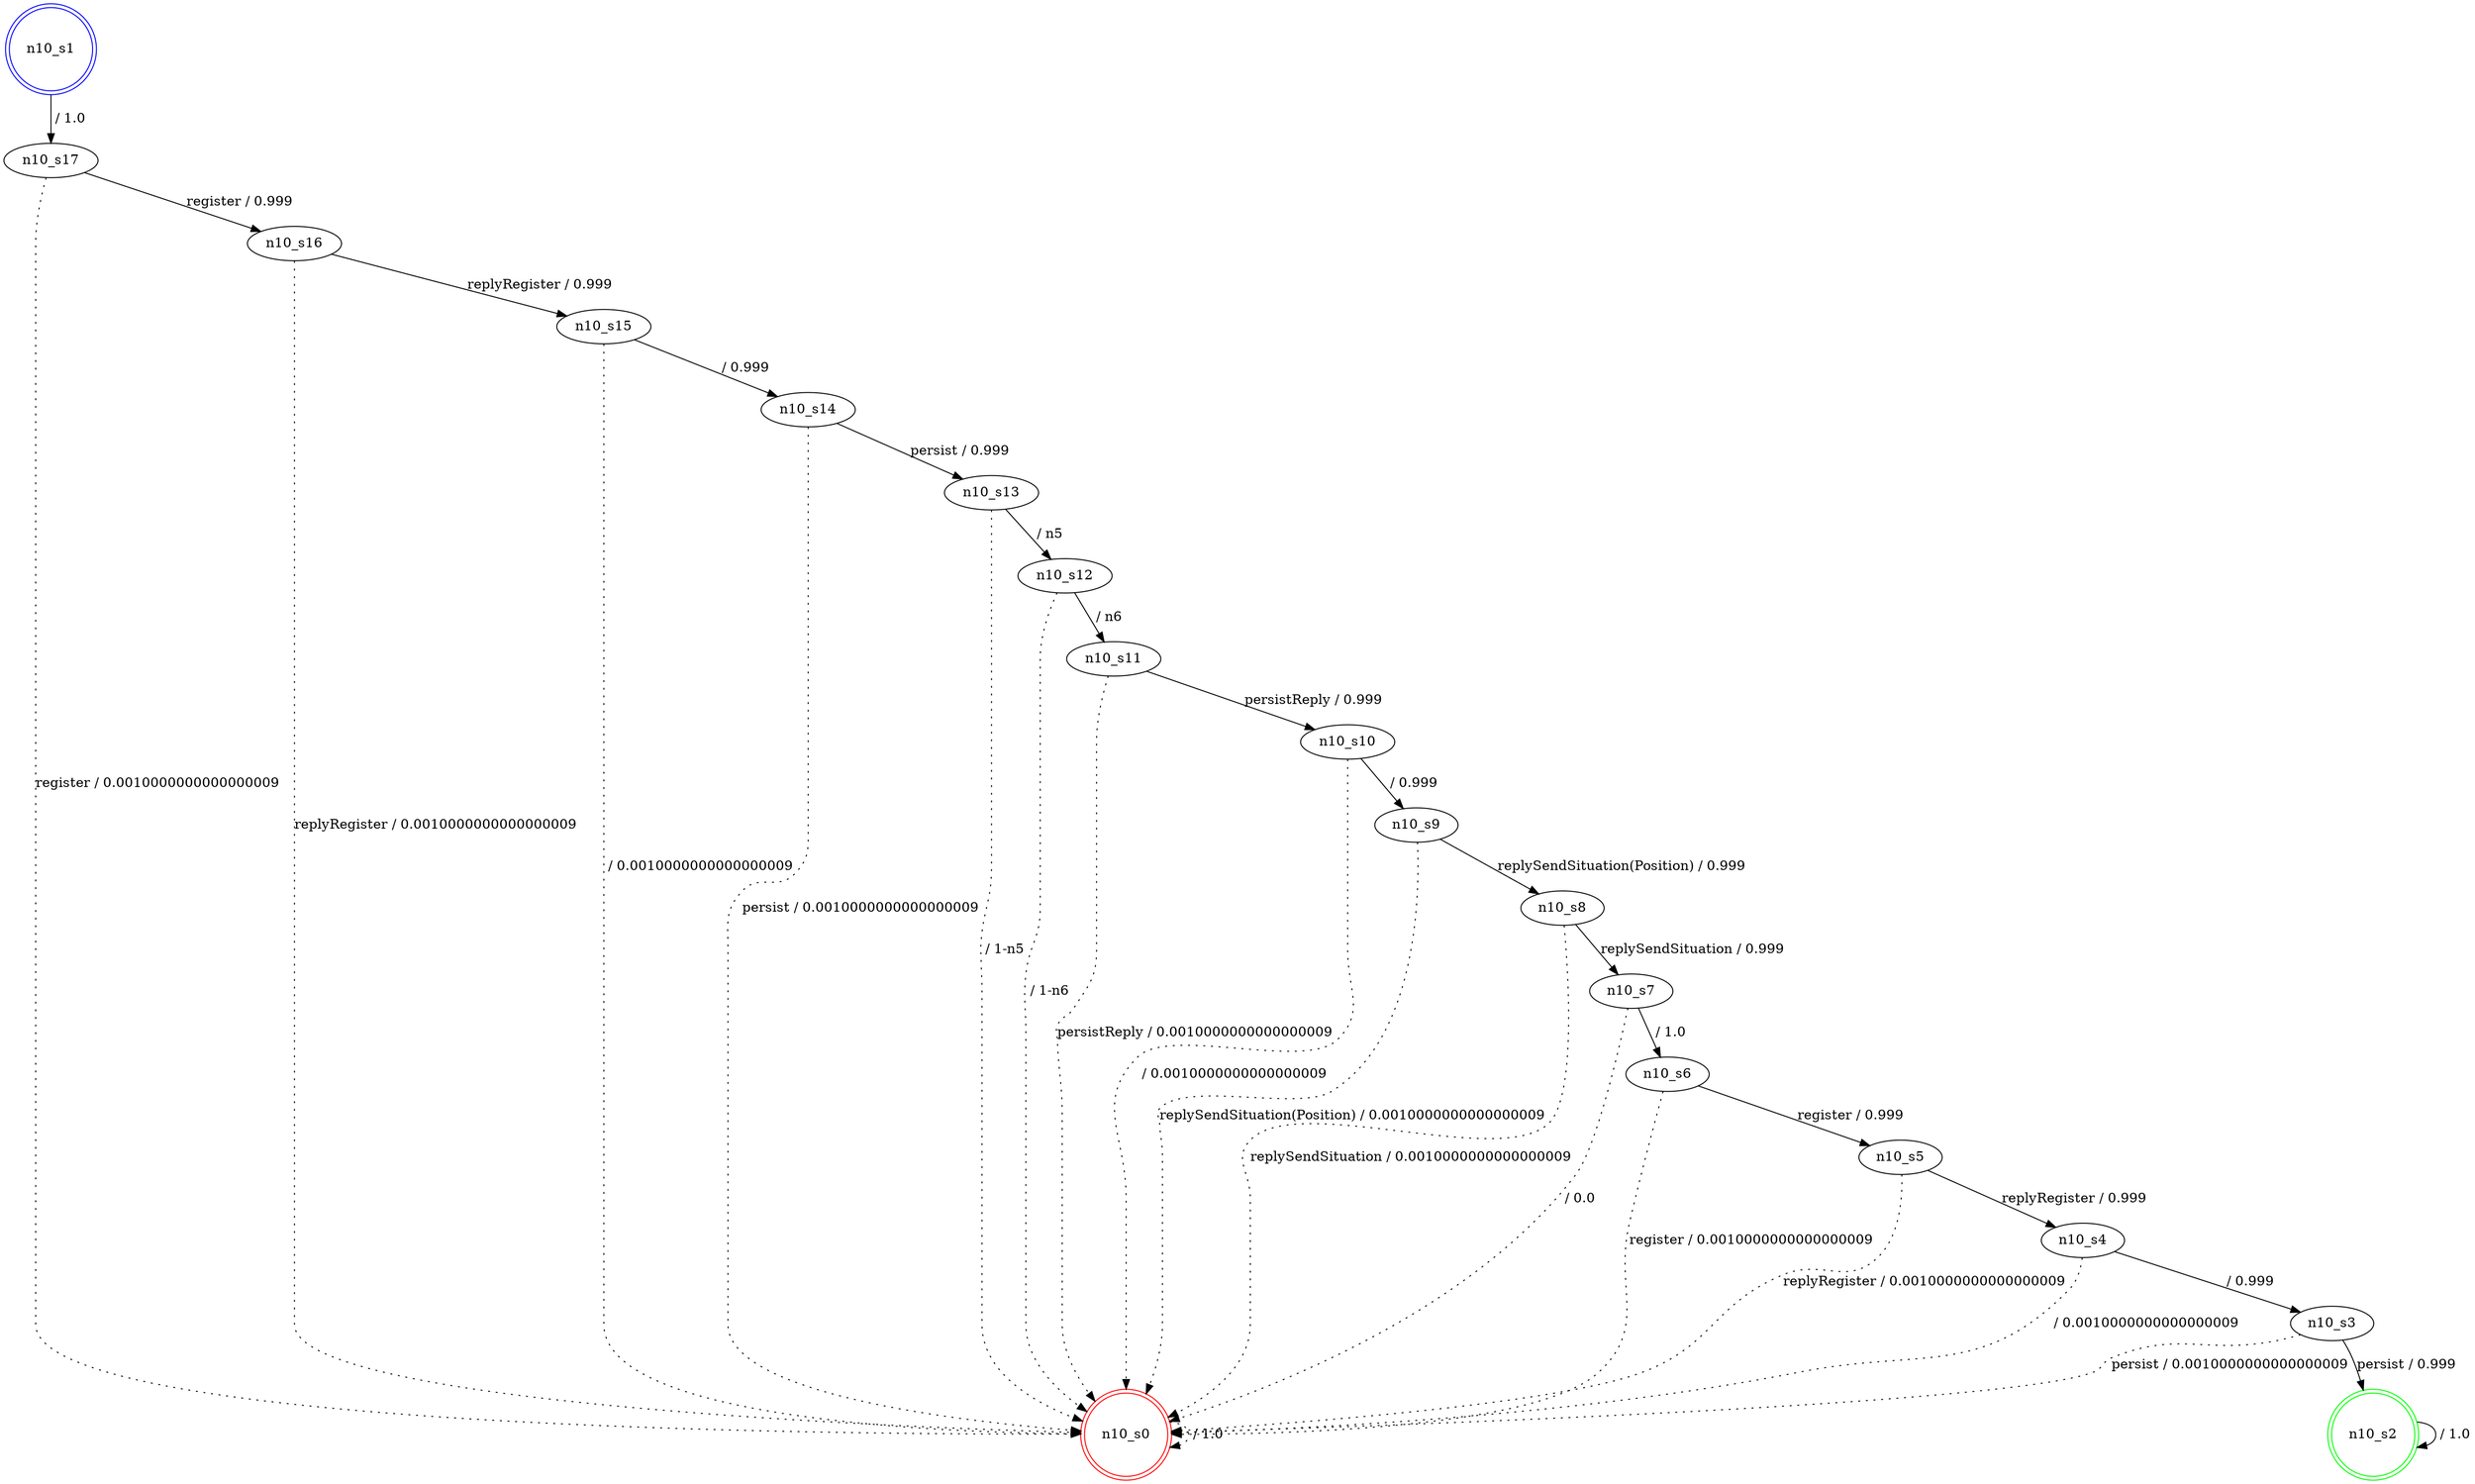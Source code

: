 digraph graphname {
n10_s0 [label="n10_s0",color=red,shape=doublecircle ];
n10_s1 [label="n10_s1",color=blue,shape=doublecircle ];
n10_s2 [label="n10_s2",color=green,shape=doublecircle ];
n10_s3 [label="n10_s3" ];
n10_s4 [label="n10_s4" ];
n10_s5 [label="n10_s5" ];
n10_s6 [label="n10_s6" ];
n10_s7 [label="n10_s7" ];
n10_s8 [label="n10_s8" ];
n10_s9 [label="n10_s9" ];
n10_s10 [label="n10_s10" ];
n10_s11 [label="n10_s11" ];
n10_s12 [label="n10_s12" ];
n10_s13 [label="n10_s13" ];
n10_s14 [label="n10_s14" ];
n10_s15 [label="n10_s15" ];
n10_s16 [label="n10_s16" ];
n10_s17 [label="n10_s17" ];
n10_s0 -> n10_s0 [label=" / 1.0", style=dotted];
n10_s1 -> n10_s17 [label=" / 1.0"];
n10_s2 -> n10_s2 [label=" / 1.0"];
n10_s3 -> n10_s2 [label="persist / 0.999"];
n10_s3 -> n10_s0 [label="persist / 0.0010000000000000009", style=dotted];
n10_s4 -> n10_s3 [label=" / 0.999"];
n10_s4 -> n10_s0 [label=" / 0.0010000000000000009", style=dotted];
n10_s5 -> n10_s4 [label="replyRegister / 0.999"];
n10_s5 -> n10_s0 [label="replyRegister / 0.0010000000000000009", style=dotted];
n10_s6 -> n10_s5 [label="register / 0.999"];
n10_s6 -> n10_s0 [label="register / 0.0010000000000000009", style=dotted];
n10_s7 -> n10_s6 [label=" / 1.0"];
n10_s7 -> n10_s0 [label=" / 0.0", style=dotted];
n10_s8 -> n10_s7 [label="replySendSituation / 0.999"];
n10_s8 -> n10_s0 [label="replySendSituation / 0.0010000000000000009", style=dotted];
n10_s9 -> n10_s8 [label="replySendSituation(Position) / 0.999"];
n10_s9 -> n10_s0 [label="replySendSituation(Position) / 0.0010000000000000009", style=dotted];
n10_s10 -> n10_s9 [label=" / 0.999"];
n10_s10 -> n10_s0 [label=" / 0.0010000000000000009", style=dotted];
n10_s11 -> n10_s10 [label="persistReply / 0.999"];
n10_s11 -> n10_s0 [label="persistReply / 0.0010000000000000009", style=dotted];
n10_s12 -> n10_s11 [label=" / n6"];
n10_s12 -> n10_s0 [label=" / 1-n6", style=dotted];
n10_s13 -> n10_s12 [label=" / n5"];
n10_s13 -> n10_s0 [label=" / 1-n5", style=dotted];
n10_s14 -> n10_s13 [label="persist / 0.999"];
n10_s14 -> n10_s0 [label="persist / 0.0010000000000000009", style=dotted];
n10_s15 -> n10_s14 [label=" / 0.999"];
n10_s15 -> n10_s0 [label=" / 0.0010000000000000009", style=dotted];
n10_s16 -> n10_s15 [label="replyRegister / 0.999"];
n10_s16 -> n10_s0 [label="replyRegister / 0.0010000000000000009", style=dotted];
n10_s17 -> n10_s16 [label="register / 0.999"];
n10_s17 -> n10_s0 [label="register / 0.0010000000000000009", style=dotted];
}